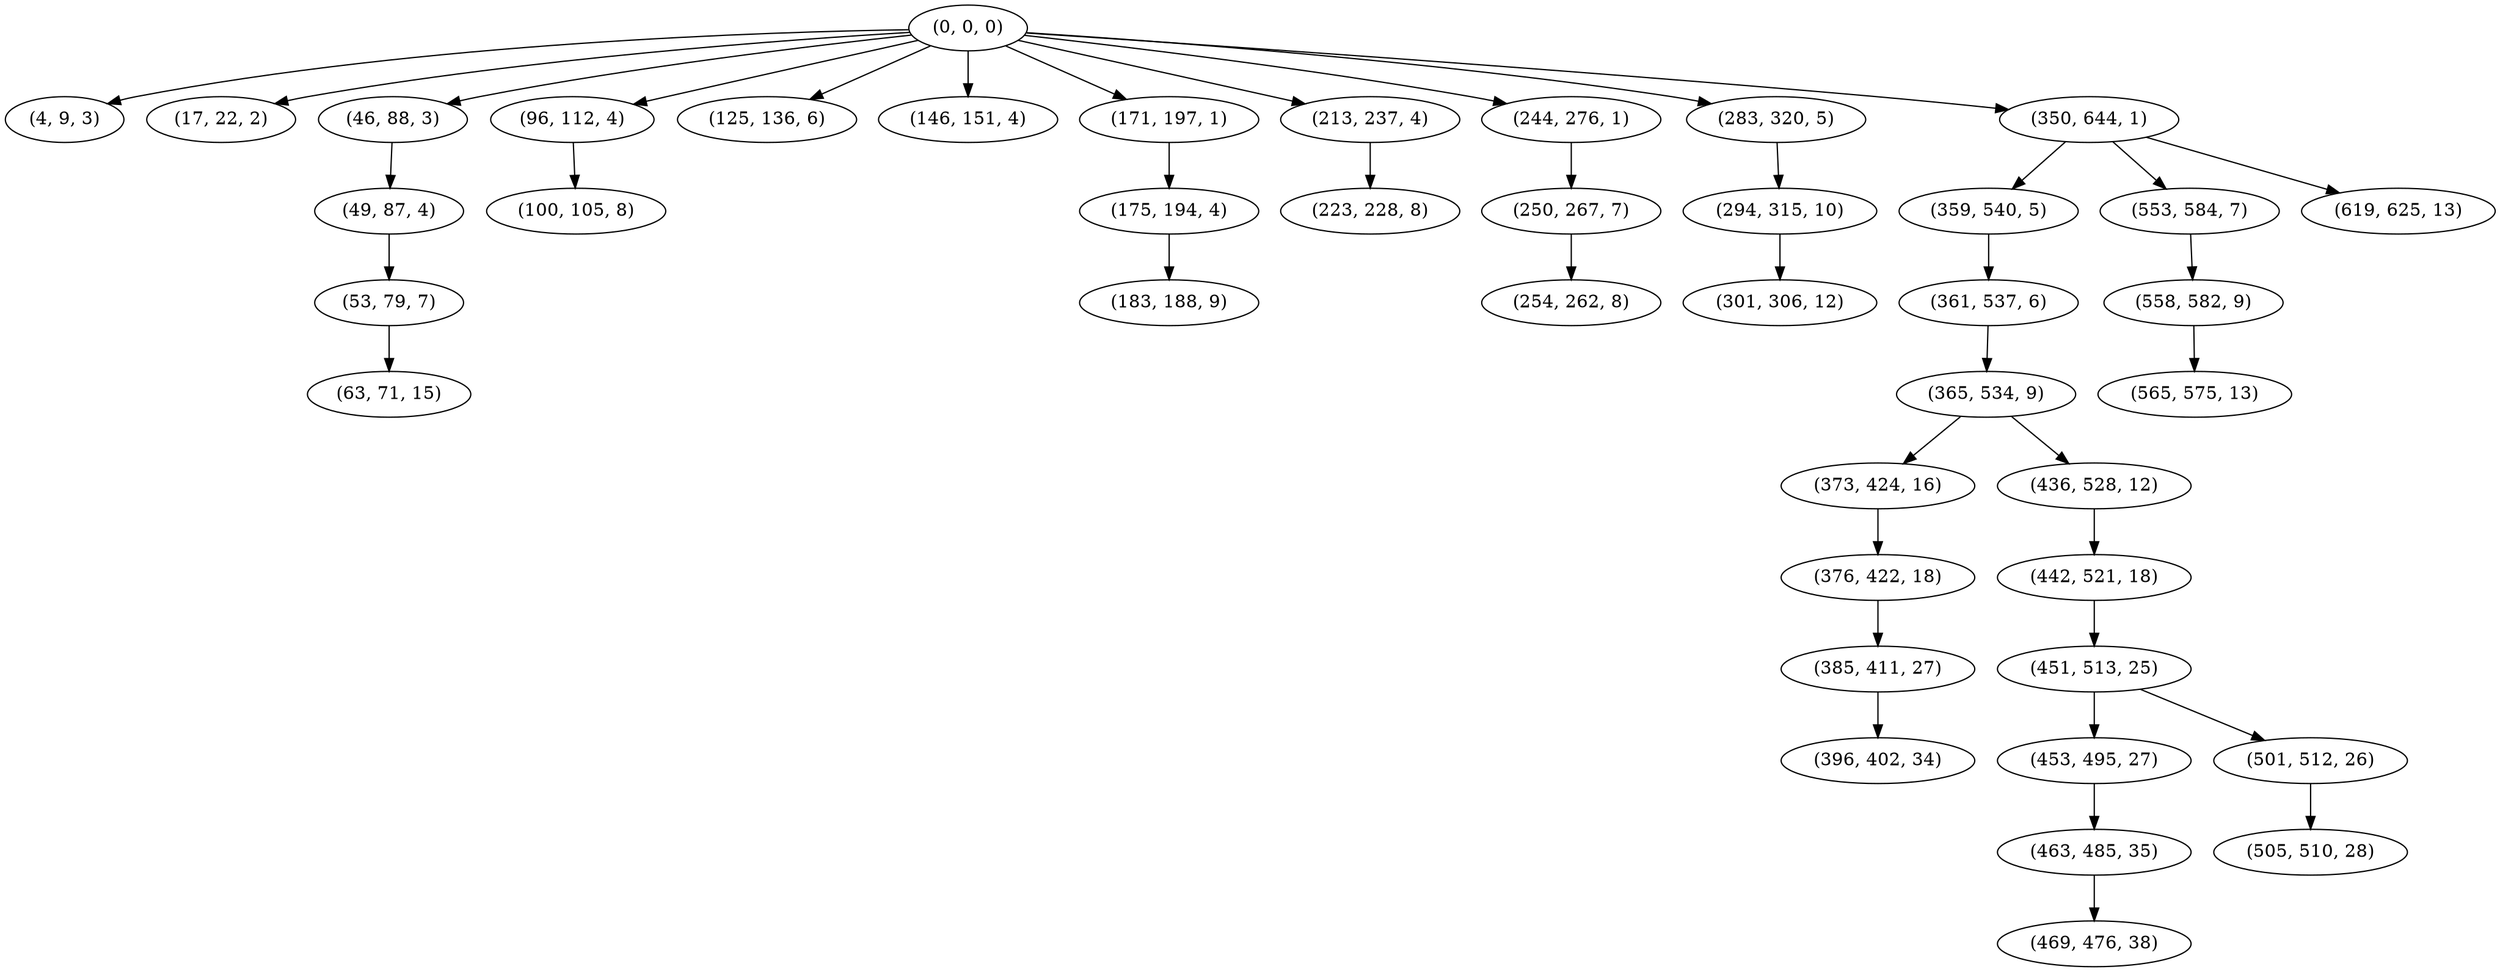 digraph tree {
    "(0, 0, 0)";
    "(4, 9, 3)";
    "(17, 22, 2)";
    "(46, 88, 3)";
    "(49, 87, 4)";
    "(53, 79, 7)";
    "(63, 71, 15)";
    "(96, 112, 4)";
    "(100, 105, 8)";
    "(125, 136, 6)";
    "(146, 151, 4)";
    "(171, 197, 1)";
    "(175, 194, 4)";
    "(183, 188, 9)";
    "(213, 237, 4)";
    "(223, 228, 8)";
    "(244, 276, 1)";
    "(250, 267, 7)";
    "(254, 262, 8)";
    "(283, 320, 5)";
    "(294, 315, 10)";
    "(301, 306, 12)";
    "(350, 644, 1)";
    "(359, 540, 5)";
    "(361, 537, 6)";
    "(365, 534, 9)";
    "(373, 424, 16)";
    "(376, 422, 18)";
    "(385, 411, 27)";
    "(396, 402, 34)";
    "(436, 528, 12)";
    "(442, 521, 18)";
    "(451, 513, 25)";
    "(453, 495, 27)";
    "(463, 485, 35)";
    "(469, 476, 38)";
    "(501, 512, 26)";
    "(505, 510, 28)";
    "(553, 584, 7)";
    "(558, 582, 9)";
    "(565, 575, 13)";
    "(619, 625, 13)";
    "(0, 0, 0)" -> "(4, 9, 3)";
    "(0, 0, 0)" -> "(17, 22, 2)";
    "(0, 0, 0)" -> "(46, 88, 3)";
    "(0, 0, 0)" -> "(96, 112, 4)";
    "(0, 0, 0)" -> "(125, 136, 6)";
    "(0, 0, 0)" -> "(146, 151, 4)";
    "(0, 0, 0)" -> "(171, 197, 1)";
    "(0, 0, 0)" -> "(213, 237, 4)";
    "(0, 0, 0)" -> "(244, 276, 1)";
    "(0, 0, 0)" -> "(283, 320, 5)";
    "(0, 0, 0)" -> "(350, 644, 1)";
    "(46, 88, 3)" -> "(49, 87, 4)";
    "(49, 87, 4)" -> "(53, 79, 7)";
    "(53, 79, 7)" -> "(63, 71, 15)";
    "(96, 112, 4)" -> "(100, 105, 8)";
    "(171, 197, 1)" -> "(175, 194, 4)";
    "(175, 194, 4)" -> "(183, 188, 9)";
    "(213, 237, 4)" -> "(223, 228, 8)";
    "(244, 276, 1)" -> "(250, 267, 7)";
    "(250, 267, 7)" -> "(254, 262, 8)";
    "(283, 320, 5)" -> "(294, 315, 10)";
    "(294, 315, 10)" -> "(301, 306, 12)";
    "(350, 644, 1)" -> "(359, 540, 5)";
    "(350, 644, 1)" -> "(553, 584, 7)";
    "(350, 644, 1)" -> "(619, 625, 13)";
    "(359, 540, 5)" -> "(361, 537, 6)";
    "(361, 537, 6)" -> "(365, 534, 9)";
    "(365, 534, 9)" -> "(373, 424, 16)";
    "(365, 534, 9)" -> "(436, 528, 12)";
    "(373, 424, 16)" -> "(376, 422, 18)";
    "(376, 422, 18)" -> "(385, 411, 27)";
    "(385, 411, 27)" -> "(396, 402, 34)";
    "(436, 528, 12)" -> "(442, 521, 18)";
    "(442, 521, 18)" -> "(451, 513, 25)";
    "(451, 513, 25)" -> "(453, 495, 27)";
    "(451, 513, 25)" -> "(501, 512, 26)";
    "(453, 495, 27)" -> "(463, 485, 35)";
    "(463, 485, 35)" -> "(469, 476, 38)";
    "(501, 512, 26)" -> "(505, 510, 28)";
    "(553, 584, 7)" -> "(558, 582, 9)";
    "(558, 582, 9)" -> "(565, 575, 13)";
}
